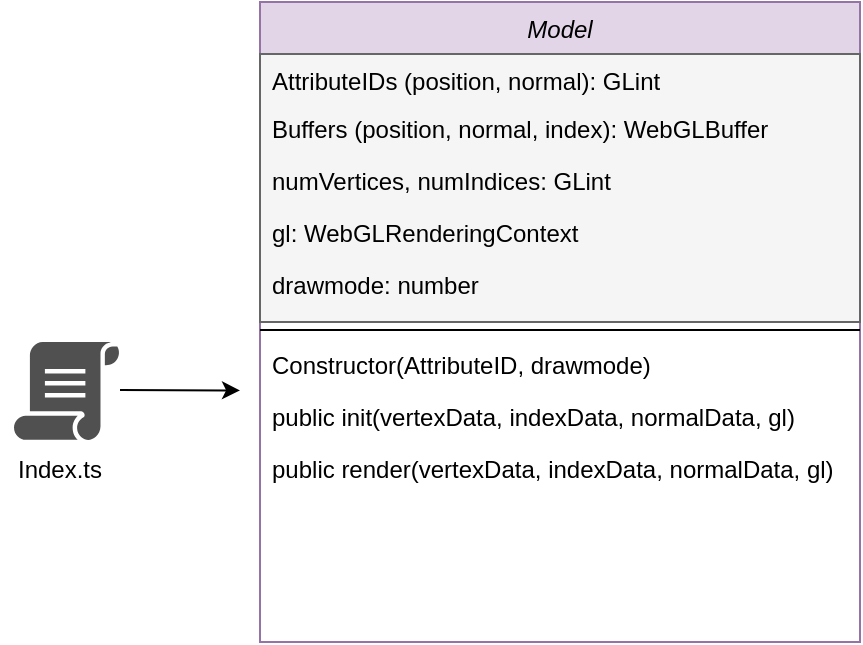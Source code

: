<mxfile version="20.6.0" type="device"><diagram id="C5RBs43oDa-KdzZeNtuy" name="Page-1"><mxGraphModel dx="981" dy="538" grid="1" gridSize="10" guides="1" tooltips="1" connect="1" arrows="1" fold="1" page="1" pageScale="1" pageWidth="827" pageHeight="1169" math="0" shadow="0"><root><mxCell id="WIyWlLk6GJQsqaUBKTNV-0"/><mxCell id="WIyWlLk6GJQsqaUBKTNV-1" parent="WIyWlLk6GJQsqaUBKTNV-0"/><mxCell id="zkfFHV4jXpPFQw0GAbJ--0" value="Model" style="swimlane;fontStyle=2;align=center;verticalAlign=top;childLayout=stackLayout;horizontal=1;startSize=26;horizontalStack=0;resizeParent=1;resizeLast=0;collapsible=1;marginBottom=0;rounded=0;shadow=0;strokeWidth=1;fillColor=#e1d5e7;strokeColor=#9673a6;" parent="WIyWlLk6GJQsqaUBKTNV-1" vertex="1"><mxGeometry x="360" y="40" width="300" height="320" as="geometry"><mxRectangle x="230" y="140" width="160" height="26" as="alternateBounds"/></mxGeometry></mxCell><mxCell id="ddMBwT2aPCV6fHb5aI7i-10" value="" style="group" vertex="1" connectable="0" parent="zkfFHV4jXpPFQw0GAbJ--0"><mxGeometry y="26" width="300" height="142" as="geometry"/></mxCell><mxCell id="ddMBwT2aPCV6fHb5aI7i-9" value="" style="rounded=0;whiteSpace=wrap;html=1;fillColor=#f5f5f5;strokeColor=#666666;fontColor=#333333;" vertex="1" parent="ddMBwT2aPCV6fHb5aI7i-10"><mxGeometry width="300" height="134" as="geometry"/></mxCell><mxCell id="zkfFHV4jXpPFQw0GAbJ--1" value="AttributeIDs (position, normal): GLint&#xA;" style="text;align=left;verticalAlign=top;spacingLeft=4;spacingRight=4;overflow=hidden;rotatable=0;points=[[0,0.5],[1,0.5]];portConstraint=eastwest;" parent="ddMBwT2aPCV6fHb5aI7i-10" vertex="1"><mxGeometry width="300" height="24" as="geometry"/></mxCell><mxCell id="zkfFHV4jXpPFQw0GAbJ--2" value="Buffers (position, normal, index): WebGLBuffer" style="text;align=left;verticalAlign=top;spacingLeft=4;spacingRight=4;overflow=hidden;rotatable=0;points=[[0,0.5],[1,0.5]];portConstraint=eastwest;rounded=0;shadow=0;html=0;" parent="ddMBwT2aPCV6fHb5aI7i-10" vertex="1"><mxGeometry y="24" width="300" height="26" as="geometry"/></mxCell><mxCell id="zkfFHV4jXpPFQw0GAbJ--3" value="numVertices, numIndices: GLint" style="text;align=left;verticalAlign=top;spacingLeft=4;spacingRight=4;overflow=hidden;rotatable=0;points=[[0,0.5],[1,0.5]];portConstraint=eastwest;rounded=0;shadow=0;html=0;" parent="ddMBwT2aPCV6fHb5aI7i-10" vertex="1"><mxGeometry y="50" width="300" height="26" as="geometry"/></mxCell><mxCell id="ddMBwT2aPCV6fHb5aI7i-3" value="gl: WebGLRenderingContext" style="text;align=left;verticalAlign=top;spacingLeft=4;spacingRight=4;overflow=hidden;rotatable=0;points=[[0,0.5],[1,0.5]];portConstraint=eastwest;rounded=0;shadow=0;html=0;" vertex="1" parent="ddMBwT2aPCV6fHb5aI7i-10"><mxGeometry y="76" width="300" height="26" as="geometry"/></mxCell><mxCell id="ddMBwT2aPCV6fHb5aI7i-4" value="drawmode: number" style="text;align=left;verticalAlign=top;spacingLeft=4;spacingRight=4;overflow=hidden;rotatable=0;points=[[0,0.5],[1,0.5]];portConstraint=eastwest;rounded=0;shadow=0;html=0;" vertex="1" parent="ddMBwT2aPCV6fHb5aI7i-10"><mxGeometry y="102" width="300" height="26" as="geometry"/></mxCell><mxCell id="zkfFHV4jXpPFQw0GAbJ--4" value="" style="line;html=1;strokeWidth=1;align=left;verticalAlign=middle;spacingTop=-1;spacingLeft=3;spacingRight=3;rotatable=1;labelPosition=right;points=[];portConstraint=eastwest;movable=1;resizable=1;deletable=1;editable=1;connectable=1;" parent="ddMBwT2aPCV6fHb5aI7i-10" vertex="1"><mxGeometry y="134" width="300" height="8" as="geometry"/></mxCell><mxCell id="ddMBwT2aPCV6fHb5aI7i-5" value="Constructor(AttributeID, drawmode)" style="text;align=left;verticalAlign=top;spacingLeft=4;spacingRight=4;overflow=hidden;rotatable=0;points=[[0,0.5],[1,0.5]];portConstraint=eastwest;rounded=0;shadow=0;html=0;" vertex="1" parent="zkfFHV4jXpPFQw0GAbJ--0"><mxGeometry y="168" width="300" height="26" as="geometry"/></mxCell><mxCell id="ddMBwT2aPCV6fHb5aI7i-6" value="public init(vertexData, indexData, normalData, gl)" style="text;align=left;verticalAlign=top;spacingLeft=4;spacingRight=4;overflow=hidden;rotatable=0;points=[[0,0.5],[1,0.5]];portConstraint=eastwest;rounded=0;shadow=0;html=0;" vertex="1" parent="zkfFHV4jXpPFQw0GAbJ--0"><mxGeometry y="194" width="300" height="26" as="geometry"/></mxCell><mxCell id="ddMBwT2aPCV6fHb5aI7i-7" value="public render(vertexData, indexData, normalData, gl)" style="text;align=left;verticalAlign=top;spacingLeft=4;spacingRight=4;overflow=hidden;rotatable=0;points=[[0,0.5],[1,0.5]];portConstraint=eastwest;rounded=0;shadow=0;html=0;" vertex="1" parent="zkfFHV4jXpPFQw0GAbJ--0"><mxGeometry y="220" width="300" height="26" as="geometry"/></mxCell><mxCell id="ddMBwT2aPCV6fHb5aI7i-16" value="" style="sketch=0;pointerEvents=1;shadow=0;dashed=0;html=1;strokeColor=none;fillColor=#505050;labelPosition=center;verticalLabelPosition=bottom;verticalAlign=top;outlineConnect=0;align=center;shape=mxgraph.office.concepts.script;" vertex="1" parent="WIyWlLk6GJQsqaUBKTNV-1"><mxGeometry x="237" y="210" width="53" height="49" as="geometry"/></mxCell><mxCell id="ddMBwT2aPCV6fHb5aI7i-17" value="Index.ts" style="text;html=1;strokeColor=none;fillColor=none;align=center;verticalAlign=middle;whiteSpace=wrap;rounded=0;" vertex="1" parent="WIyWlLk6GJQsqaUBKTNV-1"><mxGeometry x="230" y="259" width="60" height="30" as="geometry"/></mxCell><mxCell id="ddMBwT2aPCV6fHb5aI7i-18" value="" style="endArrow=classic;html=1;rounded=0;" edge="1" parent="WIyWlLk6GJQsqaUBKTNV-1"><mxGeometry width="50" height="50" relative="1" as="geometry"><mxPoint x="290" y="234" as="sourcePoint"/><mxPoint x="350" y="234.21" as="targetPoint"/><Array as="points"><mxPoint x="290" y="234.21"/></Array></mxGeometry></mxCell></root></mxGraphModel></diagram></mxfile>